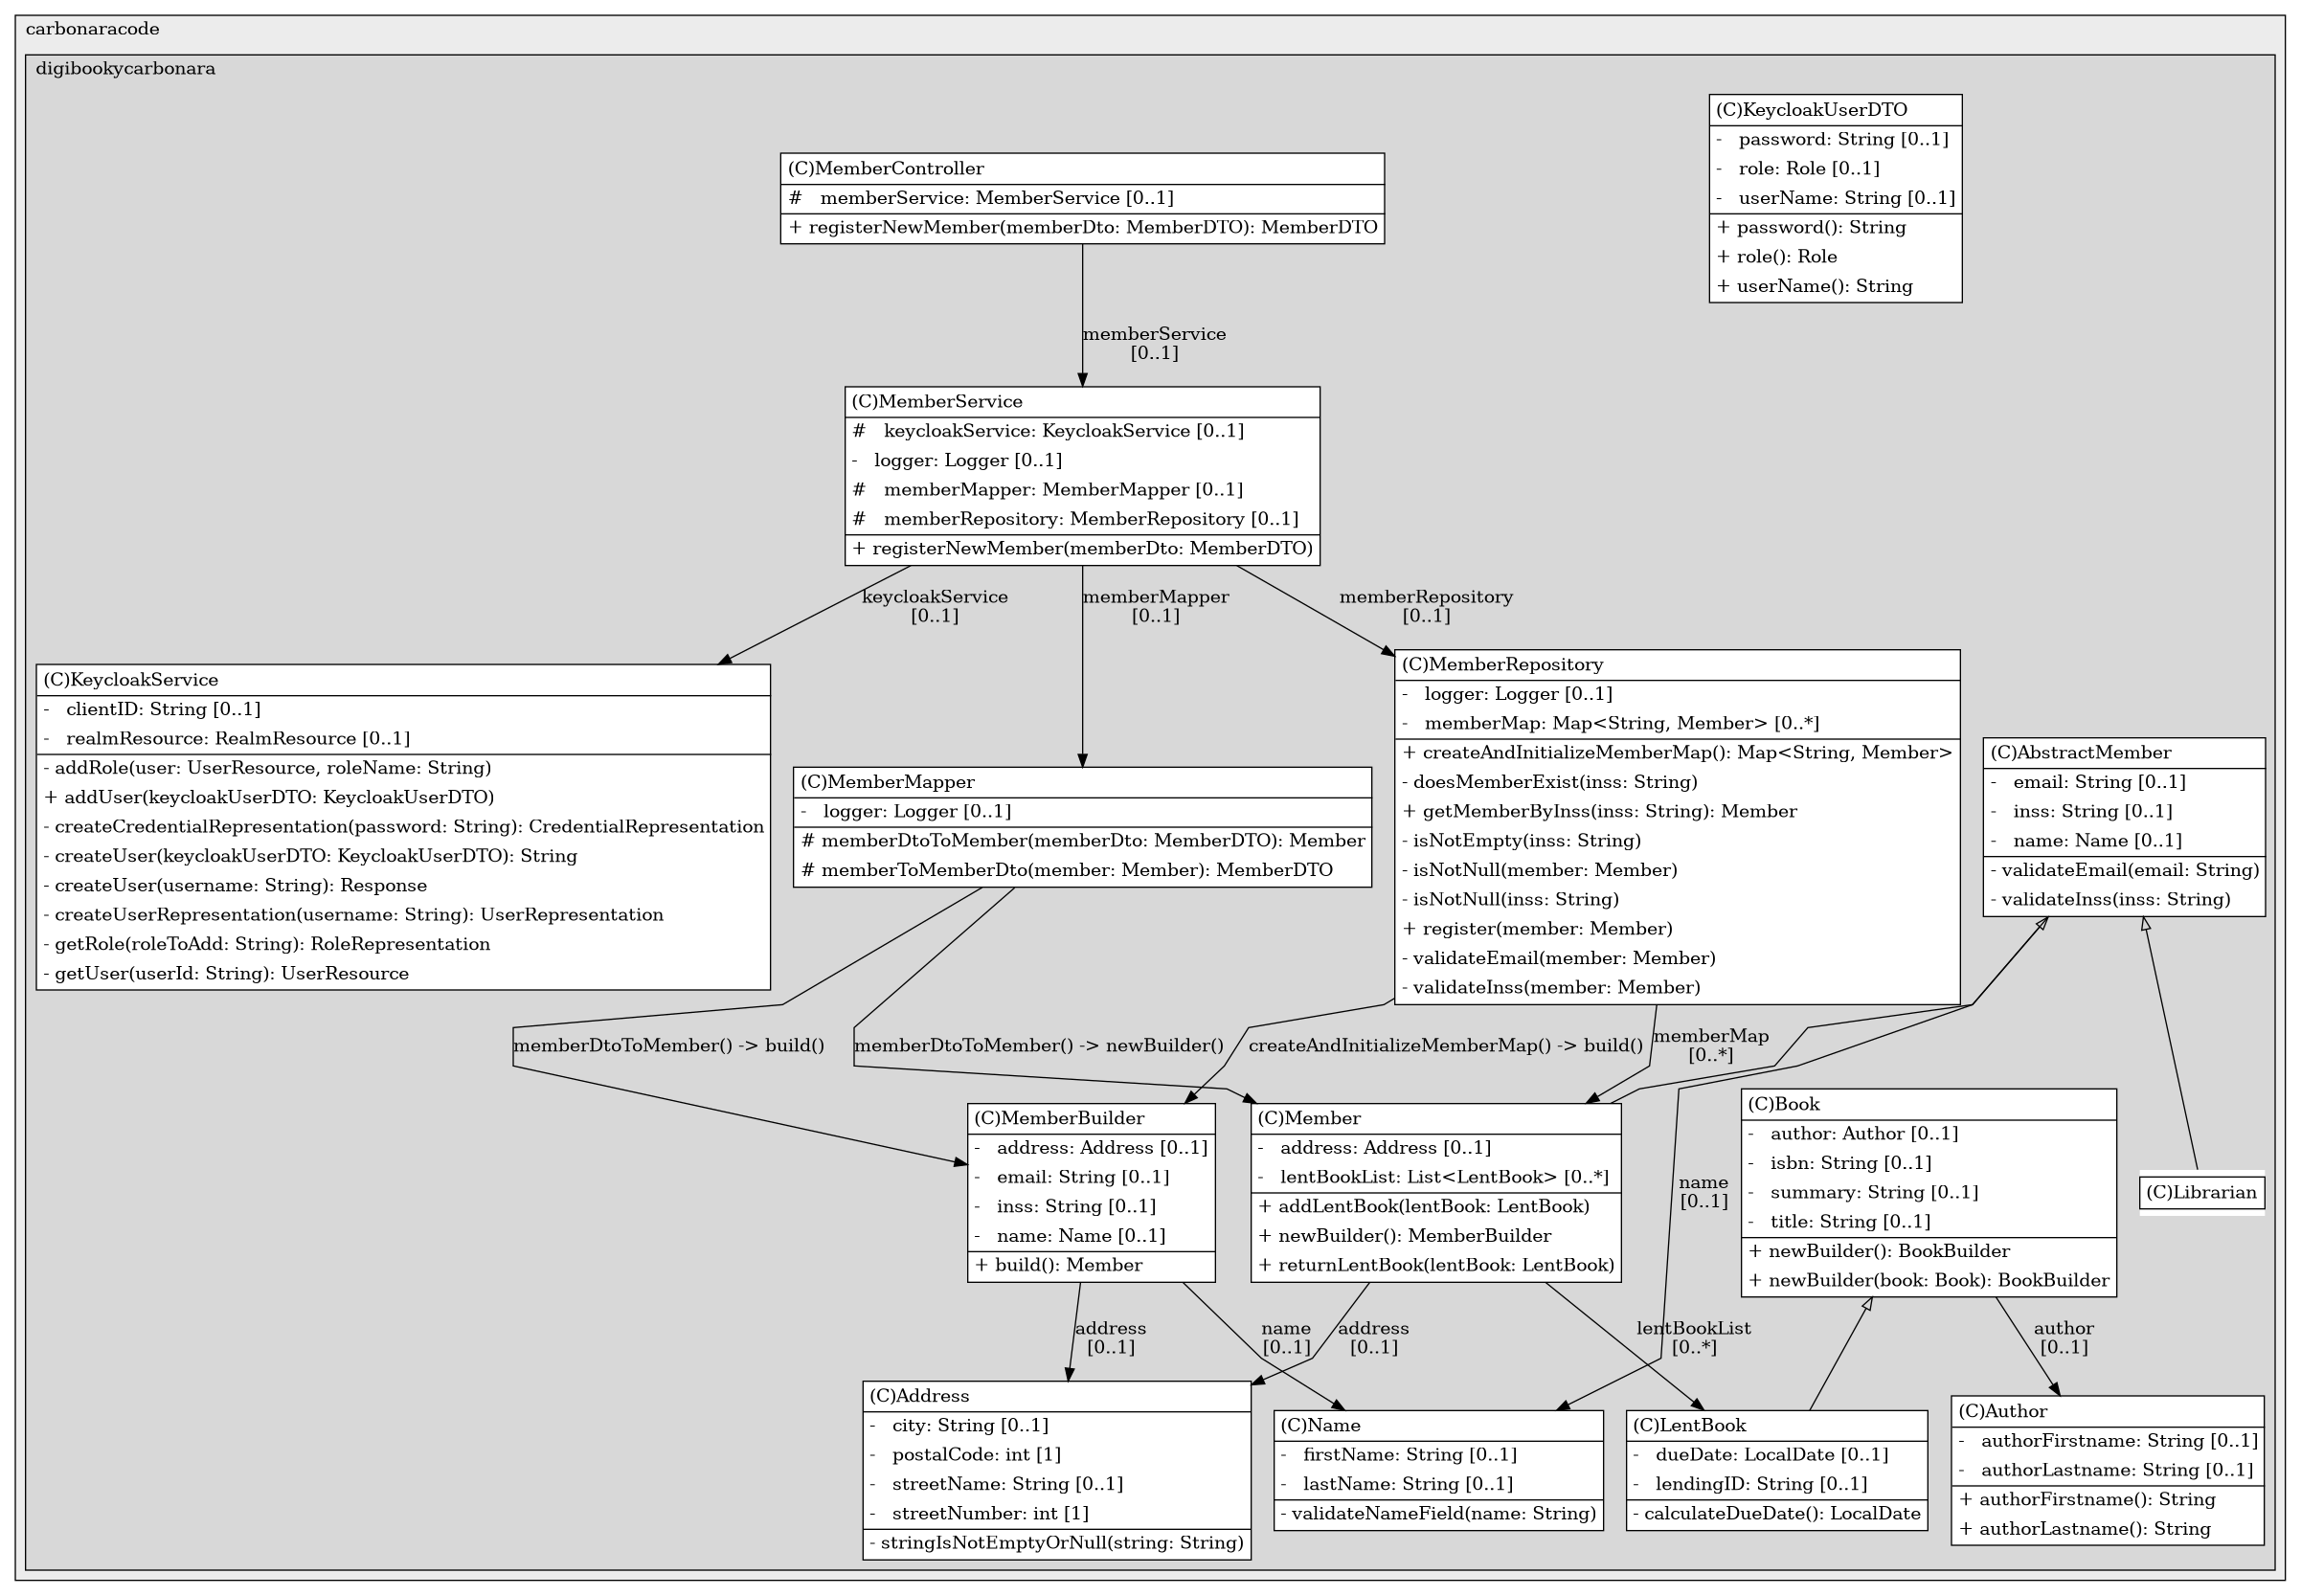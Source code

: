 @startuml

/' diagram meta data start
config=StructureConfiguration;
{
  "projectClassification": {
    "searchMode": "OpenProject", // OpenProject, AllProjects
    "includedProjects": "",
    "pathEndKeywords": "*.impl",
    "isClientPath": "",
    "isClientName": "",
    "isTestPath": "",
    "isTestName": "",
    "isMappingPath": "",
    "isMappingName": "",
    "isDataAccessPath": "",
    "isDataAccessName": "",
    "isDataStructurePath": "",
    "isDataStructureName": "",
    "isInterfaceStructuresPath": "",
    "isInterfaceStructuresName": "",
    "isEntryPointPath": "",
    "isEntryPointName": "",
    "treatFinalFieldsAsMandatory": false
  },
  "graphRestriction": {
    "classPackageExcludeFilter": "",
    "classPackageIncludeFilter": "",
    "classNameExcludeFilter": "",
    "classNameIncludeFilter": "",
    "methodNameExcludeFilter": "",
    "methodNameIncludeFilter": "",
    "removeByInheritance": "", // inheritance/annotation based filtering is done in a second step
    "removeByAnnotation": "",
    "removeByClassPackage": "", // cleanup the graph after inheritance/annotation based filtering is done
    "removeByClassName": "",
    "cutMappings": false,
    "cutEnum": true,
    "cutTests": true,
    "cutClient": true,
    "cutDataAccess": false,
    "cutInterfaceStructures": false,
    "cutDataStructures": false,
    "cutGetterAndSetter": true,
    "cutConstructors": true
  },
  "graphTraversal": {
    "forwardDepth": 6,
    "backwardDepth": 6,
    "classPackageExcludeFilter": "",
    "classPackageIncludeFilter": "",
    "classNameExcludeFilter": "",
    "classNameIncludeFilter": "",
    "methodNameExcludeFilter": "",
    "methodNameIncludeFilter": "",
    "hideMappings": false,
    "hideDataStructures": false,
    "hidePrivateMethods": true,
    "hideInterfaceCalls": true, // indirection: implementation -> interface (is hidden) -> implementation
    "onlyShowApplicationEntryPoints": false, // root node is included
    "useMethodCallsForStructureDiagram": "ForwardOnly" // ForwardOnly, BothDirections, No
  },
  "details": {
    "aggregation": "GroupByClass", // ByClass, GroupByClass, None
    "showClassGenericTypes": true,
    "showMethods": true,
    "showMethodParameterNames": true,
    "showMethodParameterTypes": true,
    "showMethodReturnType": true,
    "showPackageLevels": 2,
    "showDetailedClassStructure": true
  },
  "rootClass": "com.carbonaracode.digibookycarbonara.members.MemberController",
  "extensionCallbackMethod": "" // qualified.class.name#methodName - signature: public static String method(String)
}
diagram meta data end '/



digraph g {
    rankdir="TB"
    splines=polyline


'nodes
subgraph cluster_1196949968 {
   	label=carbonaracode
	labeljust=l
	fillcolor="#ececec"
	style=filled

   subgraph cluster_1776094584 {
   	label=digibookycarbonara
	labeljust=l
	fillcolor="#d8d8d8"
	style=filled

   AbstractMember1296305264[
	label=<<TABLE BORDER="1" CELLBORDER="0" CELLPADDING="4" CELLSPACING="0">
<TR><TD ALIGN="LEFT" >(C)AbstractMember</TD></TR>
<HR/>
<TR><TD ALIGN="LEFT" >-   email: String [0..1]</TD></TR>
<TR><TD ALIGN="LEFT" >-   inss: String [0..1]</TD></TR>
<TR><TD ALIGN="LEFT" >-   name: Name [0..1]</TD></TR>
<HR/>
<TR><TD ALIGN="LEFT" >- validateEmail(email: String)</TD></TR>
<TR><TD ALIGN="LEFT" >- validateInss(inss: String)</TD></TR>
</TABLE>>
	style=filled
	margin=0
	shape=plaintext
	fillcolor="#FFFFFF"
];

Address1296305264[
	label=<<TABLE BORDER="1" CELLBORDER="0" CELLPADDING="4" CELLSPACING="0">
<TR><TD ALIGN="LEFT" >(C)Address</TD></TR>
<HR/>
<TR><TD ALIGN="LEFT" >-   city: String [0..1]</TD></TR>
<TR><TD ALIGN="LEFT" >-   postalCode: int [1]</TD></TR>
<TR><TD ALIGN="LEFT" >-   streetName: String [0..1]</TD></TR>
<TR><TD ALIGN="LEFT" >-   streetNumber: int [1]</TD></TR>
<HR/>
<TR><TD ALIGN="LEFT" >- stringIsNotEmptyOrNull(string: String)</TD></TR>
</TABLE>>
	style=filled
	margin=0
	shape=plaintext
	fillcolor="#FFFFFF"
];

Author1398452287[
	label=<<TABLE BORDER="1" CELLBORDER="0" CELLPADDING="4" CELLSPACING="0">
<TR><TD ALIGN="LEFT" >(C)Author</TD></TR>
<HR/>
<TR><TD ALIGN="LEFT" >-   authorFirstname: String [0..1]</TD></TR>
<TR><TD ALIGN="LEFT" >-   authorLastname: String [0..1]</TD></TR>
<HR/>
<TR><TD ALIGN="LEFT" >+ authorFirstname(): String</TD></TR>
<TR><TD ALIGN="LEFT" >+ authorLastname(): String</TD></TR>
</TABLE>>
	style=filled
	margin=0
	shape=plaintext
	fillcolor="#FFFFFF"
];

Book1398452287[
	label=<<TABLE BORDER="1" CELLBORDER="0" CELLPADDING="4" CELLSPACING="0">
<TR><TD ALIGN="LEFT" >(C)Book</TD></TR>
<HR/>
<TR><TD ALIGN="LEFT" >-   author: Author [0..1]</TD></TR>
<TR><TD ALIGN="LEFT" >-   isbn: String [0..1]</TD></TR>
<TR><TD ALIGN="LEFT" >-   summary: String [0..1]</TD></TR>
<TR><TD ALIGN="LEFT" >-   title: String [0..1]</TD></TR>
<HR/>
<TR><TD ALIGN="LEFT" >+ newBuilder(): BookBuilder</TD></TR>
<TR><TD ALIGN="LEFT" >+ newBuilder(book: Book): BookBuilder</TD></TR>
</TABLE>>
	style=filled
	margin=0
	shape=plaintext
	fillcolor="#FFFFFF"
];

KeycloakService1165648183[
	label=<<TABLE BORDER="1" CELLBORDER="0" CELLPADDING="4" CELLSPACING="0">
<TR><TD ALIGN="LEFT" >(C)KeycloakService</TD></TR>
<HR/>
<TR><TD ALIGN="LEFT" >-   clientID: String [0..1]</TD></TR>
<TR><TD ALIGN="LEFT" >-   realmResource: RealmResource [0..1]</TD></TR>
<HR/>
<TR><TD ALIGN="LEFT" >- addRole(user: UserResource, roleName: String)</TD></TR>
<TR><TD ALIGN="LEFT" >+ addUser(keycloakUserDTO: KeycloakUserDTO)</TD></TR>
<TR><TD ALIGN="LEFT" >- createCredentialRepresentation(password: String): CredentialRepresentation</TD></TR>
<TR><TD ALIGN="LEFT" >- createUser(keycloakUserDTO: KeycloakUserDTO): String</TD></TR>
<TR><TD ALIGN="LEFT" >- createUser(username: String): Response</TD></TR>
<TR><TD ALIGN="LEFT" >- createUserRepresentation(username: String): UserRepresentation</TD></TR>
<TR><TD ALIGN="LEFT" >- getRole(roleToAdd: String): RoleRepresentation</TD></TR>
<TR><TD ALIGN="LEFT" >- getUser(userId: String): UserResource</TD></TR>
</TABLE>>
	style=filled
	margin=0
	shape=plaintext
	fillcolor="#FFFFFF"
];

KeycloakUserDTO1165648183[
	label=<<TABLE BORDER="1" CELLBORDER="0" CELLPADDING="4" CELLSPACING="0">
<TR><TD ALIGN="LEFT" >(C)KeycloakUserDTO</TD></TR>
<HR/>
<TR><TD ALIGN="LEFT" >-   password: String [0..1]</TD></TR>
<TR><TD ALIGN="LEFT" >-   role: Role [0..1]</TD></TR>
<TR><TD ALIGN="LEFT" >-   userName: String [0..1]</TD></TR>
<HR/>
<TR><TD ALIGN="LEFT" >+ password(): String</TD></TR>
<TR><TD ALIGN="LEFT" >+ role(): Role</TD></TR>
<TR><TD ALIGN="LEFT" >+ userName(): String</TD></TR>
</TABLE>>
	style=filled
	margin=0
	shape=plaintext
	fillcolor="#FFFFFF"
];

LentBook409788394[
	label=<<TABLE BORDER="1" CELLBORDER="0" CELLPADDING="4" CELLSPACING="0">
<TR><TD ALIGN="LEFT" >(C)LentBook</TD></TR>
<HR/>
<TR><TD ALIGN="LEFT" >-   dueDate: LocalDate [0..1]</TD></TR>
<TR><TD ALIGN="LEFT" >-   lendingID: String [0..1]</TD></TR>
<HR/>
<TR><TD ALIGN="LEFT" >- calculateDueDate(): LocalDate</TD></TR>
</TABLE>>
	style=filled
	margin=0
	shape=plaintext
	fillcolor="#FFFFFF"
];

Librarian2052539930[
	label=<<TABLE BORDER="1" CELLBORDER="0" CELLPADDING="4" CELLSPACING="0">
<TR><TD ALIGN="LEFT" >(C)Librarian</TD></TR>
</TABLE>>
	style=filled
	margin=0
	shape=plaintext
	fillcolor="#FFFFFF"
];

Member1296305264[
	label=<<TABLE BORDER="1" CELLBORDER="0" CELLPADDING="4" CELLSPACING="0">
<TR><TD ALIGN="LEFT" >(C)Member</TD></TR>
<HR/>
<TR><TD ALIGN="LEFT" >-   address: Address [0..1]</TD></TR>
<TR><TD ALIGN="LEFT" >-   lentBookList: List&lt;LentBook&gt; [0..*]</TD></TR>
<HR/>
<TR><TD ALIGN="LEFT" >+ addLentBook(lentBook: LentBook)</TD></TR>
<TR><TD ALIGN="LEFT" >+ newBuilder(): MemberBuilder</TD></TR>
<TR><TD ALIGN="LEFT" >+ returnLentBook(lentBook: LentBook)</TD></TR>
</TABLE>>
	style=filled
	margin=0
	shape=plaintext
	fillcolor="#FFFFFF"
];

MemberBuilder157299192[
	label=<<TABLE BORDER="1" CELLBORDER="0" CELLPADDING="4" CELLSPACING="0">
<TR><TD ALIGN="LEFT" >(C)MemberBuilder</TD></TR>
<HR/>
<TR><TD ALIGN="LEFT" >-   address: Address [0..1]</TD></TR>
<TR><TD ALIGN="LEFT" >-   email: String [0..1]</TD></TR>
<TR><TD ALIGN="LEFT" >-   inss: String [0..1]</TD></TR>
<TR><TD ALIGN="LEFT" >-   name: Name [0..1]</TD></TR>
<HR/>
<TR><TD ALIGN="LEFT" >+ build(): Member</TD></TR>
</TABLE>>
	style=filled
	margin=0
	shape=plaintext
	fillcolor="#FFFFFF"
];

MemberController1296305264[
	label=<<TABLE BORDER="1" CELLBORDER="0" CELLPADDING="4" CELLSPACING="0">
<TR><TD ALIGN="LEFT" >(C)MemberController</TD></TR>
<HR/>
<TR><TD ALIGN="LEFT" >#   memberService: MemberService [0..1]</TD></TR>
<HR/>
<TR><TD ALIGN="LEFT" >+ registerNewMember(memberDto: MemberDTO): MemberDTO</TD></TR>
</TABLE>>
	style=filled
	margin=0
	shape=plaintext
	fillcolor="#FFFFFF"
];

MemberMapper1296305264[
	label=<<TABLE BORDER="1" CELLBORDER="0" CELLPADDING="4" CELLSPACING="0">
<TR><TD ALIGN="LEFT" >(C)MemberMapper</TD></TR>
<HR/>
<TR><TD ALIGN="LEFT" >-   logger: Logger [0..1]</TD></TR>
<HR/>
<TR><TD ALIGN="LEFT" ># memberDtoToMember(memberDto: MemberDTO): Member</TD></TR>
<TR><TD ALIGN="LEFT" ># memberToMemberDto(member: Member): MemberDTO</TD></TR>
</TABLE>>
	style=filled
	margin=0
	shape=plaintext
	fillcolor="#FFFFFF"
];

MemberRepository1296305264[
	label=<<TABLE BORDER="1" CELLBORDER="0" CELLPADDING="4" CELLSPACING="0">
<TR><TD ALIGN="LEFT" >(C)MemberRepository</TD></TR>
<HR/>
<TR><TD ALIGN="LEFT" >-   logger: Logger [0..1]</TD></TR>
<TR><TD ALIGN="LEFT" >-   memberMap: Map&lt;String, Member&gt; [0..*]</TD></TR>
<HR/>
<TR><TD ALIGN="LEFT" >+ createAndInitializeMemberMap(): Map&lt;String, Member&gt;</TD></TR>
<TR><TD ALIGN="LEFT" >- doesMemberExist(inss: String)</TD></TR>
<TR><TD ALIGN="LEFT" >+ getMemberByInss(inss: String): Member</TD></TR>
<TR><TD ALIGN="LEFT" >- isNotEmpty(inss: String)</TD></TR>
<TR><TD ALIGN="LEFT" >- isNotNull(member: Member)</TD></TR>
<TR><TD ALIGN="LEFT" >- isNotNull(inss: String)</TD></TR>
<TR><TD ALIGN="LEFT" >+ register(member: Member)</TD></TR>
<TR><TD ALIGN="LEFT" >- validateEmail(member: Member)</TD></TR>
<TR><TD ALIGN="LEFT" >- validateInss(member: Member)</TD></TR>
</TABLE>>
	style=filled
	margin=0
	shape=plaintext
	fillcolor="#FFFFFF"
];

MemberService1296305264[
	label=<<TABLE BORDER="1" CELLBORDER="0" CELLPADDING="4" CELLSPACING="0">
<TR><TD ALIGN="LEFT" >(C)MemberService</TD></TR>
<HR/>
<TR><TD ALIGN="LEFT" >#   keycloakService: KeycloakService [0..1]</TD></TR>
<TR><TD ALIGN="LEFT" >-   logger: Logger [0..1]</TD></TR>
<TR><TD ALIGN="LEFT" >#   memberMapper: MemberMapper [0..1]</TD></TR>
<TR><TD ALIGN="LEFT" >#   memberRepository: MemberRepository [0..1]</TD></TR>
<HR/>
<TR><TD ALIGN="LEFT" >+ registerNewMember(memberDto: MemberDTO)</TD></TR>
</TABLE>>
	style=filled
	margin=0
	shape=plaintext
	fillcolor="#FFFFFF"
];

Name1718269883[
	label=<<TABLE BORDER="1" CELLBORDER="0" CELLPADDING="4" CELLSPACING="0">
<TR><TD ALIGN="LEFT" >(C)Name</TD></TR>
<HR/>
<TR><TD ALIGN="LEFT" >-   firstName: String [0..1]</TD></TR>
<TR><TD ALIGN="LEFT" >-   lastName: String [0..1]</TD></TR>
<HR/>
<TR><TD ALIGN="LEFT" >- validateNameField(name: String)</TD></TR>
</TABLE>>
	style=filled
	margin=0
	shape=plaintext
	fillcolor="#FFFFFF"
];
}
}

'edges
AbstractMember1296305264 -> Librarian2052539930[arrowhead=none, arrowtail=empty, dir=both];
AbstractMember1296305264 -> Member1296305264[arrowhead=none, arrowtail=empty, dir=both];
AbstractMember1296305264 -> Name1718269883[label="name
[0..1]"];
Book1398452287 -> Author1398452287[label="author
[0..1]"];
Book1398452287 -> LentBook409788394[arrowhead=none, arrowtail=empty, dir=both];
Member1296305264 -> Address1296305264[label="address
[0..1]"];
Member1296305264 -> LentBook409788394[label="lentBookList
[0..*]"];
MemberBuilder157299192 -> Address1296305264[label="address
[0..1]"];
MemberBuilder157299192 -> Name1718269883[label="name
[0..1]"];
MemberController1296305264 -> MemberService1296305264[label="memberService
[0..1]"];
MemberMapper1296305264 -> Member1296305264[label="memberDtoToMember() -> newBuilder()"];
MemberMapper1296305264 -> MemberBuilder157299192[label="memberDtoToMember() -> build()"];
MemberRepository1296305264 -> Member1296305264[label="memberMap
[0..*]"];
MemberRepository1296305264 -> MemberBuilder157299192[label="createAndInitializeMemberMap() -> build()"];
MemberService1296305264 -> KeycloakService1165648183[label="keycloakService
[0..1]"];
MemberService1296305264 -> MemberMapper1296305264[label="memberMapper
[0..1]"];
MemberService1296305264 -> MemberRepository1296305264[label="memberRepository
[0..1]"];

}
@enduml
